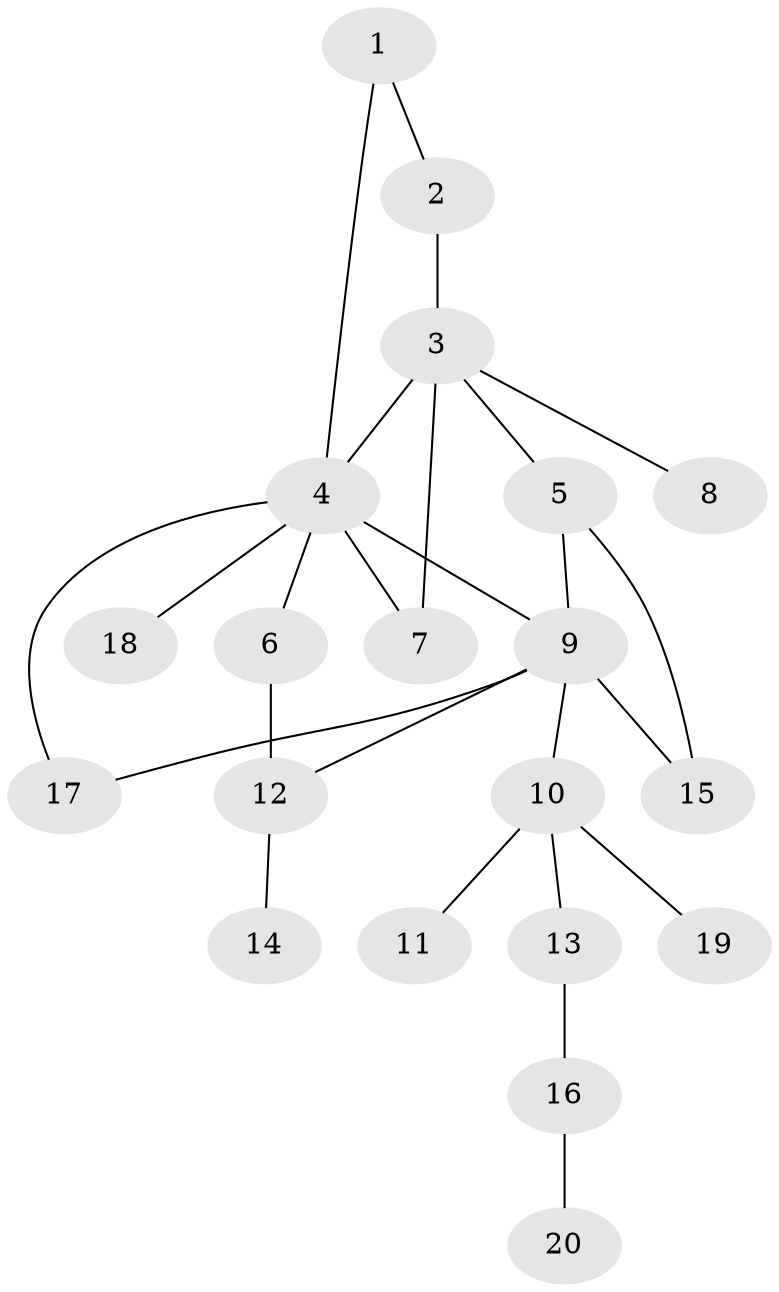 // Generated by graph-tools (version 1.1) at 2025/46/02/15/25 05:46:28]
// undirected, 20 vertices, 25 edges
graph export_dot {
graph [start="1"]
  node [color=gray90,style=filled];
  1;
  2;
  3;
  4;
  5;
  6;
  7;
  8;
  9;
  10;
  11;
  12;
  13;
  14;
  15;
  16;
  17;
  18;
  19;
  20;
  1 -- 2;
  1 -- 4;
  2 -- 3;
  3 -- 5;
  3 -- 7;
  3 -- 8;
  3 -- 4;
  4 -- 6;
  4 -- 17;
  4 -- 18;
  4 -- 9;
  4 -- 7;
  5 -- 9;
  5 -- 15;
  6 -- 12;
  9 -- 10;
  9 -- 12;
  9 -- 15;
  9 -- 17;
  10 -- 11;
  10 -- 13;
  10 -- 19;
  12 -- 14;
  13 -- 16;
  16 -- 20;
}
